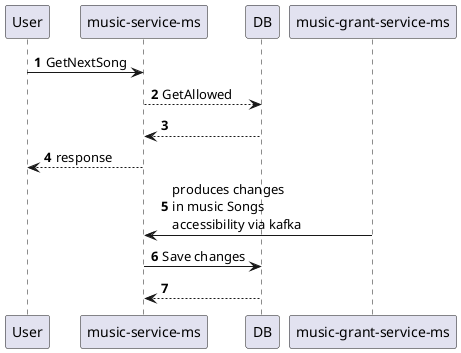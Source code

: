 @startuml
'https://plantuml.com/sequence-diagram

autonumber

User -> "music-service-ms": GetNextSong
"music-service-ms" --> DB : GetAllowed
"music-service-ms" <-- DB
User <-- "music-service-ms"  : response

"music-service-ms" <- "music-grant-service-ms": produces changes \nin music Songs \naccessibility via kafka
"music-service-ms" -> DB : Save changes
"music-service-ms" <-- DB
@enduml
